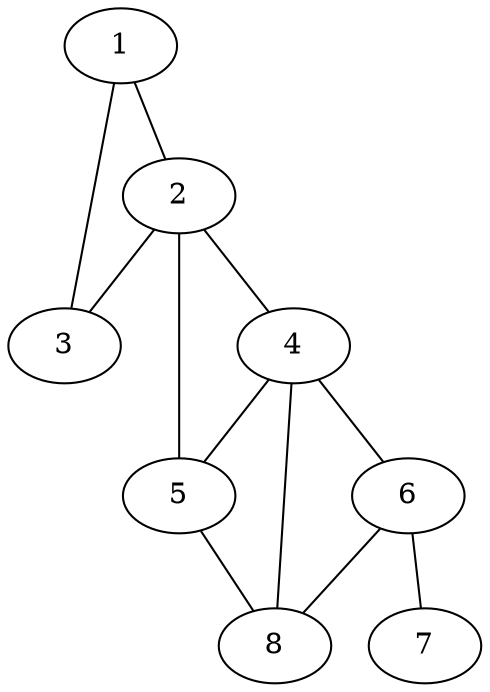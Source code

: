 graph G
{
  1 -- 2;
  1 -- 3;
  2 -- 3;
  2 -- 4;
  2 -- 5;
  4 -- 5;
  4 -- 6;
  4 -- 8;
  5 -- 8;
  6 -- 7;
  6 -- 8;
}